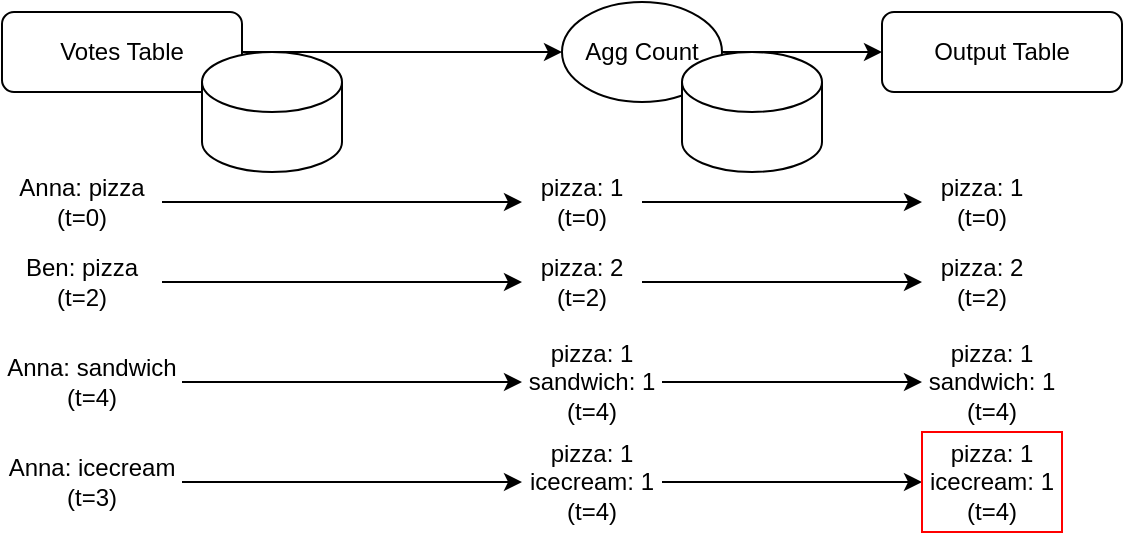 <mxfile version="24.7.8">
  <diagram name="페이지-1" id="V4AV_RmFJt2NX07-JDYr">
    <mxGraphModel dx="524" dy="997" grid="1" gridSize="10" guides="1" tooltips="1" connect="1" arrows="1" fold="1" page="1" pageScale="1" pageWidth="1169" pageHeight="827" math="0" shadow="0">
      <root>
        <mxCell id="0" />
        <mxCell id="1" parent="0" />
        <mxCell id="9iJV0XE2zEEoffiEE522-6" style="edgeStyle=orthogonalEdgeStyle;rounded=0;orthogonalLoop=1;jettySize=auto;html=1;entryX=0;entryY=0.5;entryDx=0;entryDy=0;strokeColor=#000000;fontColor=#000000;" parent="1" source="9iJV0XE2zEEoffiEE522-1" target="9iJV0XE2zEEoffiEE522-2" edge="1">
          <mxGeometry relative="1" as="geometry" />
        </mxCell>
        <mxCell id="9iJV0XE2zEEoffiEE522-1" value="&lt;div&gt;&lt;font&gt;Votes Table&lt;/font&gt;&lt;/div&gt;" style="rounded=1;whiteSpace=wrap;html=1;strokeColor=#000000;fontColor=#000000;" parent="1" vertex="1">
          <mxGeometry x="80" y="160" width="120" height="40" as="geometry" />
        </mxCell>
        <mxCell id="9iJV0XE2zEEoffiEE522-7" style="edgeStyle=orthogonalEdgeStyle;rounded=0;orthogonalLoop=1;jettySize=auto;html=1;entryX=0;entryY=0.5;entryDx=0;entryDy=0;strokeColor=#000000;fontColor=#000000;" parent="1" source="9iJV0XE2zEEoffiEE522-2" target="9iJV0XE2zEEoffiEE522-3" edge="1">
          <mxGeometry relative="1" as="geometry" />
        </mxCell>
        <mxCell id="9iJV0XE2zEEoffiEE522-2" value="&lt;font&gt;Agg Count&lt;/font&gt;" style="ellipse;whiteSpace=wrap;html=1;strokeColor=#000000;fontColor=#000000;" parent="1" vertex="1">
          <mxGeometry x="360" y="155" width="80" height="50" as="geometry" />
        </mxCell>
        <mxCell id="9iJV0XE2zEEoffiEE522-3" value="&lt;font&gt;Output Table&lt;/font&gt;" style="rounded=1;whiteSpace=wrap;html=1;strokeColor=#000000;fontColor=#000000;" parent="1" vertex="1">
          <mxGeometry x="520" y="160" width="120" height="40" as="geometry" />
        </mxCell>
        <mxCell id="9iJV0XE2zEEoffiEE522-12" style="edgeStyle=orthogonalEdgeStyle;rounded=0;orthogonalLoop=1;jettySize=auto;html=1;entryX=0;entryY=0.5;entryDx=0;entryDy=0;fontColor=#4747B3;strokeColor=#000000;" parent="1" source="9iJV0XE2zEEoffiEE522-10" target="9iJV0XE2zEEoffiEE522-11" edge="1">
          <mxGeometry relative="1" as="geometry" />
        </mxCell>
        <mxCell id="9iJV0XE2zEEoffiEE522-10" value="Anna: pizza&lt;div&gt;(t=0)&lt;/div&gt;" style="text;html=1;align=center;verticalAlign=middle;whiteSpace=wrap;rounded=0;fontColor=#000000;" parent="1" vertex="1">
          <mxGeometry x="80" y="240" width="80" height="30" as="geometry" />
        </mxCell>
        <mxCell id="PhoatosG5f0lcvTE_eAN-5" style="edgeStyle=orthogonalEdgeStyle;rounded=0;orthogonalLoop=1;jettySize=auto;html=1;entryX=0;entryY=0.5;entryDx=0;entryDy=0;strokeColor=#000000;" parent="1" source="9iJV0XE2zEEoffiEE522-11" target="PhoatosG5f0lcvTE_eAN-4" edge="1">
          <mxGeometry relative="1" as="geometry" />
        </mxCell>
        <mxCell id="9iJV0XE2zEEoffiEE522-11" value="pizza: 1&lt;div&gt;(t=0)&lt;/div&gt;" style="text;html=1;align=center;verticalAlign=middle;whiteSpace=wrap;rounded=0;fontColor=#000000;" parent="1" vertex="1">
          <mxGeometry x="340" y="240" width="60" height="30" as="geometry" />
        </mxCell>
        <mxCell id="PhoatosG5f0lcvTE_eAN-1" value="" style="shape=cylinder3;whiteSpace=wrap;html=1;boundedLbl=1;backgroundOutline=1;size=15;strokeColor=#000000;fontColor=#000000;" parent="1" vertex="1">
          <mxGeometry x="180" y="180" width="70" height="60" as="geometry" />
        </mxCell>
        <mxCell id="PhoatosG5f0lcvTE_eAN-4" value="pizza: 1&lt;div&gt;(t=0)&lt;/div&gt;" style="text;html=1;align=center;verticalAlign=middle;whiteSpace=wrap;rounded=0;fontColor=#000000;" parent="1" vertex="1">
          <mxGeometry x="540" y="240" width="60" height="30" as="geometry" />
        </mxCell>
        <mxCell id="PhoatosG5f0lcvTE_eAN-6" style="edgeStyle=orthogonalEdgeStyle;rounded=0;orthogonalLoop=1;jettySize=auto;html=1;entryX=0;entryY=0.5;entryDx=0;entryDy=0;fontColor=#4747B3;strokeColor=#000000;" parent="1" source="PhoatosG5f0lcvTE_eAN-7" target="PhoatosG5f0lcvTE_eAN-9" edge="1">
          <mxGeometry relative="1" as="geometry" />
        </mxCell>
        <mxCell id="PhoatosG5f0lcvTE_eAN-7" value="Ben: pizza&lt;div&gt;(t=2)&lt;/div&gt;" style="text;html=1;align=center;verticalAlign=middle;whiteSpace=wrap;rounded=0;fontColor=#000000;" parent="1" vertex="1">
          <mxGeometry x="80" y="280" width="80" height="30" as="geometry" />
        </mxCell>
        <mxCell id="PhoatosG5f0lcvTE_eAN-8" style="edgeStyle=orthogonalEdgeStyle;rounded=0;orthogonalLoop=1;jettySize=auto;html=1;entryX=0;entryY=0.5;entryDx=0;entryDy=0;strokeColor=#000000;" parent="1" source="PhoatosG5f0lcvTE_eAN-9" target="PhoatosG5f0lcvTE_eAN-10" edge="1">
          <mxGeometry relative="1" as="geometry" />
        </mxCell>
        <mxCell id="PhoatosG5f0lcvTE_eAN-9" value="pizza: 2&lt;div&gt;(t=2)&lt;/div&gt;" style="text;html=1;align=center;verticalAlign=middle;whiteSpace=wrap;rounded=0;fontColor=#000000;" parent="1" vertex="1">
          <mxGeometry x="340" y="280" width="60" height="30" as="geometry" />
        </mxCell>
        <mxCell id="PhoatosG5f0lcvTE_eAN-10" value="pizza: 2&lt;div&gt;(t=2)&lt;/div&gt;" style="text;html=1;align=center;verticalAlign=middle;whiteSpace=wrap;rounded=0;fontColor=#000000;" parent="1" vertex="1">
          <mxGeometry x="540" y="280" width="60" height="30" as="geometry" />
        </mxCell>
        <mxCell id="PhoatosG5f0lcvTE_eAN-11" style="edgeStyle=orthogonalEdgeStyle;rounded=0;orthogonalLoop=1;jettySize=auto;html=1;entryX=0;entryY=0.5;entryDx=0;entryDy=0;fontColor=#4747B3;strokeColor=#000000;" parent="1" source="PhoatosG5f0lcvTE_eAN-12" target="PhoatosG5f0lcvTE_eAN-14" edge="1">
          <mxGeometry relative="1" as="geometry" />
        </mxCell>
        <mxCell id="PhoatosG5f0lcvTE_eAN-12" value="Anna: sandwich&lt;div&gt;(t=4)&lt;/div&gt;" style="text;html=1;align=center;verticalAlign=middle;whiteSpace=wrap;rounded=0;fontColor=#000000;" parent="1" vertex="1">
          <mxGeometry x="80" y="330" width="90" height="30" as="geometry" />
        </mxCell>
        <mxCell id="PhoatosG5f0lcvTE_eAN-13" style="edgeStyle=orthogonalEdgeStyle;rounded=0;orthogonalLoop=1;jettySize=auto;html=1;entryX=0;entryY=0.5;entryDx=0;entryDy=0;strokeColor=#000000;" parent="1" source="PhoatosG5f0lcvTE_eAN-14" target="PhoatosG5f0lcvTE_eAN-15" edge="1">
          <mxGeometry relative="1" as="geometry" />
        </mxCell>
        <mxCell id="PhoatosG5f0lcvTE_eAN-14" value="pizza: 1&lt;div&gt;sandwich: 1&lt;br&gt;&lt;div&gt;(t=4)&lt;/div&gt;&lt;/div&gt;" style="text;html=1;align=center;verticalAlign=middle;whiteSpace=wrap;rounded=0;fontColor=#000000;" parent="1" vertex="1">
          <mxGeometry x="340" y="330" width="70" height="30" as="geometry" />
        </mxCell>
        <mxCell id="PhoatosG5f0lcvTE_eAN-15" value="pizza: 1&lt;div&gt;sandwich: 1&lt;br&gt;&lt;div&gt;(t=4)&lt;/div&gt;&lt;/div&gt;" style="text;html=1;align=center;verticalAlign=middle;whiteSpace=wrap;rounded=0;fontColor=#000000;" parent="1" vertex="1">
          <mxGeometry x="540" y="330" width="70" height="30" as="geometry" />
        </mxCell>
        <mxCell id="PhoatosG5f0lcvTE_eAN-16" value="" style="shape=cylinder3;whiteSpace=wrap;html=1;boundedLbl=1;backgroundOutline=1;size=15;strokeColor=#000000;fontColor=#000000;" parent="1" vertex="1">
          <mxGeometry x="420" y="180" width="70" height="60" as="geometry" />
        </mxCell>
        <mxCell id="iLOuuInMfNiJSb3BjqJo-1" style="edgeStyle=orthogonalEdgeStyle;rounded=0;orthogonalLoop=1;jettySize=auto;html=1;entryX=0;entryY=0.5;entryDx=0;entryDy=0;fontColor=#4747B3;strokeColor=#000000;" parent="1" source="iLOuuInMfNiJSb3BjqJo-2" target="iLOuuInMfNiJSb3BjqJo-4" edge="1">
          <mxGeometry relative="1" as="geometry" />
        </mxCell>
        <mxCell id="iLOuuInMfNiJSb3BjqJo-2" value="Anna: icecream&lt;div&gt;(t=3)&lt;/div&gt;" style="text;html=1;align=center;verticalAlign=middle;whiteSpace=wrap;rounded=0;fontColor=#000000;" parent="1" vertex="1">
          <mxGeometry x="80" y="380" width="90" height="30" as="geometry" />
        </mxCell>
        <mxCell id="iLOuuInMfNiJSb3BjqJo-3" style="edgeStyle=orthogonalEdgeStyle;rounded=0;orthogonalLoop=1;jettySize=auto;html=1;entryX=0;entryY=0.5;entryDx=0;entryDy=0;strokeColor=#000000;" parent="1" source="iLOuuInMfNiJSb3BjqJo-4" target="iLOuuInMfNiJSb3BjqJo-5" edge="1">
          <mxGeometry relative="1" as="geometry" />
        </mxCell>
        <mxCell id="iLOuuInMfNiJSb3BjqJo-4" value="pizza: 1&lt;div&gt;icecream: 1&lt;br&gt;&lt;div&gt;(t=4)&lt;/div&gt;&lt;/div&gt;" style="text;html=1;align=center;verticalAlign=middle;whiteSpace=wrap;rounded=0;fontColor=#000000;" parent="1" vertex="1">
          <mxGeometry x="340" y="380" width="70" height="30" as="geometry" />
        </mxCell>
        <mxCell id="iLOuuInMfNiJSb3BjqJo-5" value="pizza: 1&lt;div&gt;icecream: 1&lt;br&gt;&lt;div&gt;(t=4)&lt;/div&gt;&lt;/div&gt;" style="text;html=1;align=center;verticalAlign=middle;whiteSpace=wrap;rounded=0;fontColor=#000000;strokeColor=#FF0000;" parent="1" vertex="1">
          <mxGeometry x="540" y="370" width="70" height="50" as="geometry" />
        </mxCell>
      </root>
    </mxGraphModel>
  </diagram>
</mxfile>

